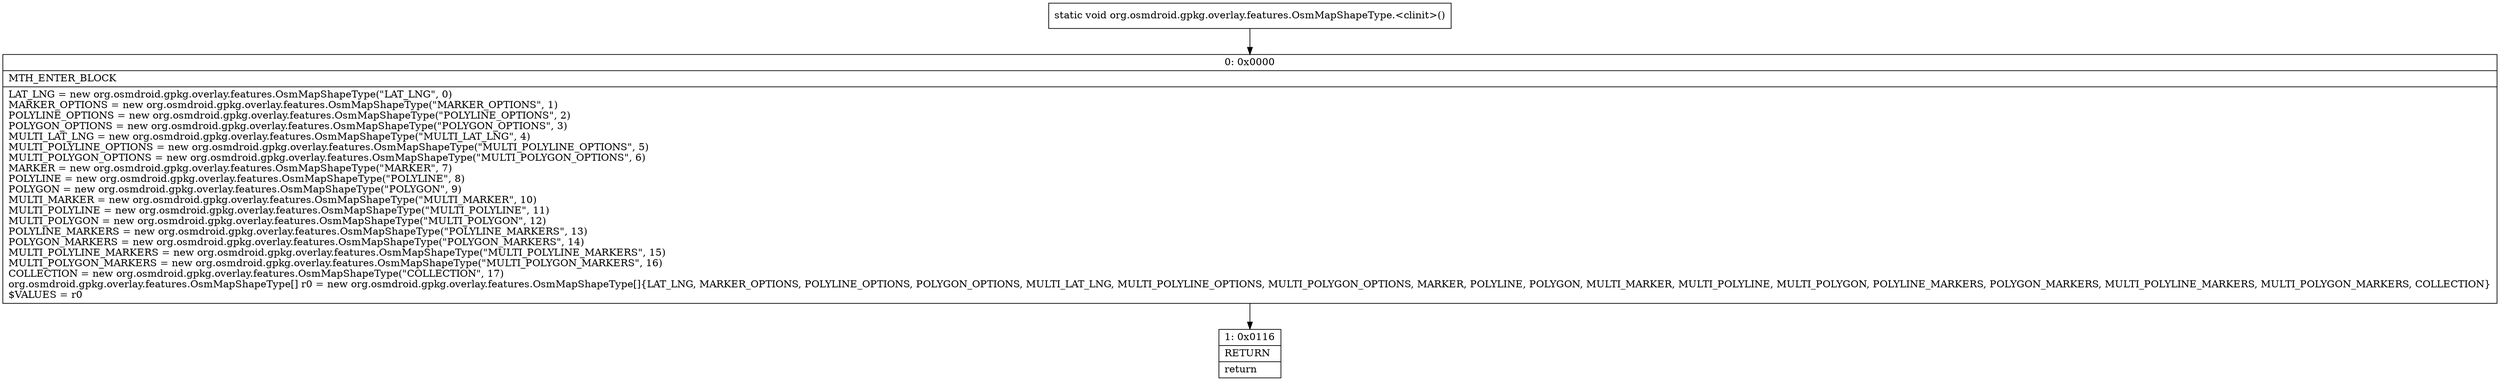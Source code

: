 digraph "CFG fororg.osmdroid.gpkg.overlay.features.OsmMapShapeType.\<clinit\>()V" {
Node_0 [shape=record,label="{0\:\ 0x0000|MTH_ENTER_BLOCK\l|LAT_LNG = new org.osmdroid.gpkg.overlay.features.OsmMapShapeType(\"LAT_LNG\", 0)\lMARKER_OPTIONS = new org.osmdroid.gpkg.overlay.features.OsmMapShapeType(\"MARKER_OPTIONS\", 1)\lPOLYLINE_OPTIONS = new org.osmdroid.gpkg.overlay.features.OsmMapShapeType(\"POLYLINE_OPTIONS\", 2)\lPOLYGON_OPTIONS = new org.osmdroid.gpkg.overlay.features.OsmMapShapeType(\"POLYGON_OPTIONS\", 3)\lMULTI_LAT_LNG = new org.osmdroid.gpkg.overlay.features.OsmMapShapeType(\"MULTI_LAT_LNG\", 4)\lMULTI_POLYLINE_OPTIONS = new org.osmdroid.gpkg.overlay.features.OsmMapShapeType(\"MULTI_POLYLINE_OPTIONS\", 5)\lMULTI_POLYGON_OPTIONS = new org.osmdroid.gpkg.overlay.features.OsmMapShapeType(\"MULTI_POLYGON_OPTIONS\", 6)\lMARKER = new org.osmdroid.gpkg.overlay.features.OsmMapShapeType(\"MARKER\", 7)\lPOLYLINE = new org.osmdroid.gpkg.overlay.features.OsmMapShapeType(\"POLYLINE\", 8)\lPOLYGON = new org.osmdroid.gpkg.overlay.features.OsmMapShapeType(\"POLYGON\", 9)\lMULTI_MARKER = new org.osmdroid.gpkg.overlay.features.OsmMapShapeType(\"MULTI_MARKER\", 10)\lMULTI_POLYLINE = new org.osmdroid.gpkg.overlay.features.OsmMapShapeType(\"MULTI_POLYLINE\", 11)\lMULTI_POLYGON = new org.osmdroid.gpkg.overlay.features.OsmMapShapeType(\"MULTI_POLYGON\", 12)\lPOLYLINE_MARKERS = new org.osmdroid.gpkg.overlay.features.OsmMapShapeType(\"POLYLINE_MARKERS\", 13)\lPOLYGON_MARKERS = new org.osmdroid.gpkg.overlay.features.OsmMapShapeType(\"POLYGON_MARKERS\", 14)\lMULTI_POLYLINE_MARKERS = new org.osmdroid.gpkg.overlay.features.OsmMapShapeType(\"MULTI_POLYLINE_MARKERS\", 15)\lMULTI_POLYGON_MARKERS = new org.osmdroid.gpkg.overlay.features.OsmMapShapeType(\"MULTI_POLYGON_MARKERS\", 16)\lCOLLECTION = new org.osmdroid.gpkg.overlay.features.OsmMapShapeType(\"COLLECTION\", 17)\lorg.osmdroid.gpkg.overlay.features.OsmMapShapeType[] r0 = new org.osmdroid.gpkg.overlay.features.OsmMapShapeType[]\{LAT_LNG, MARKER_OPTIONS, POLYLINE_OPTIONS, POLYGON_OPTIONS, MULTI_LAT_LNG, MULTI_POLYLINE_OPTIONS, MULTI_POLYGON_OPTIONS, MARKER, POLYLINE, POLYGON, MULTI_MARKER, MULTI_POLYLINE, MULTI_POLYGON, POLYLINE_MARKERS, POLYGON_MARKERS, MULTI_POLYLINE_MARKERS, MULTI_POLYGON_MARKERS, COLLECTION\}\l$VALUES = r0\l}"];
Node_1 [shape=record,label="{1\:\ 0x0116|RETURN\l|return\l}"];
MethodNode[shape=record,label="{static void org.osmdroid.gpkg.overlay.features.OsmMapShapeType.\<clinit\>() }"];
MethodNode -> Node_0;
Node_0 -> Node_1;
}

